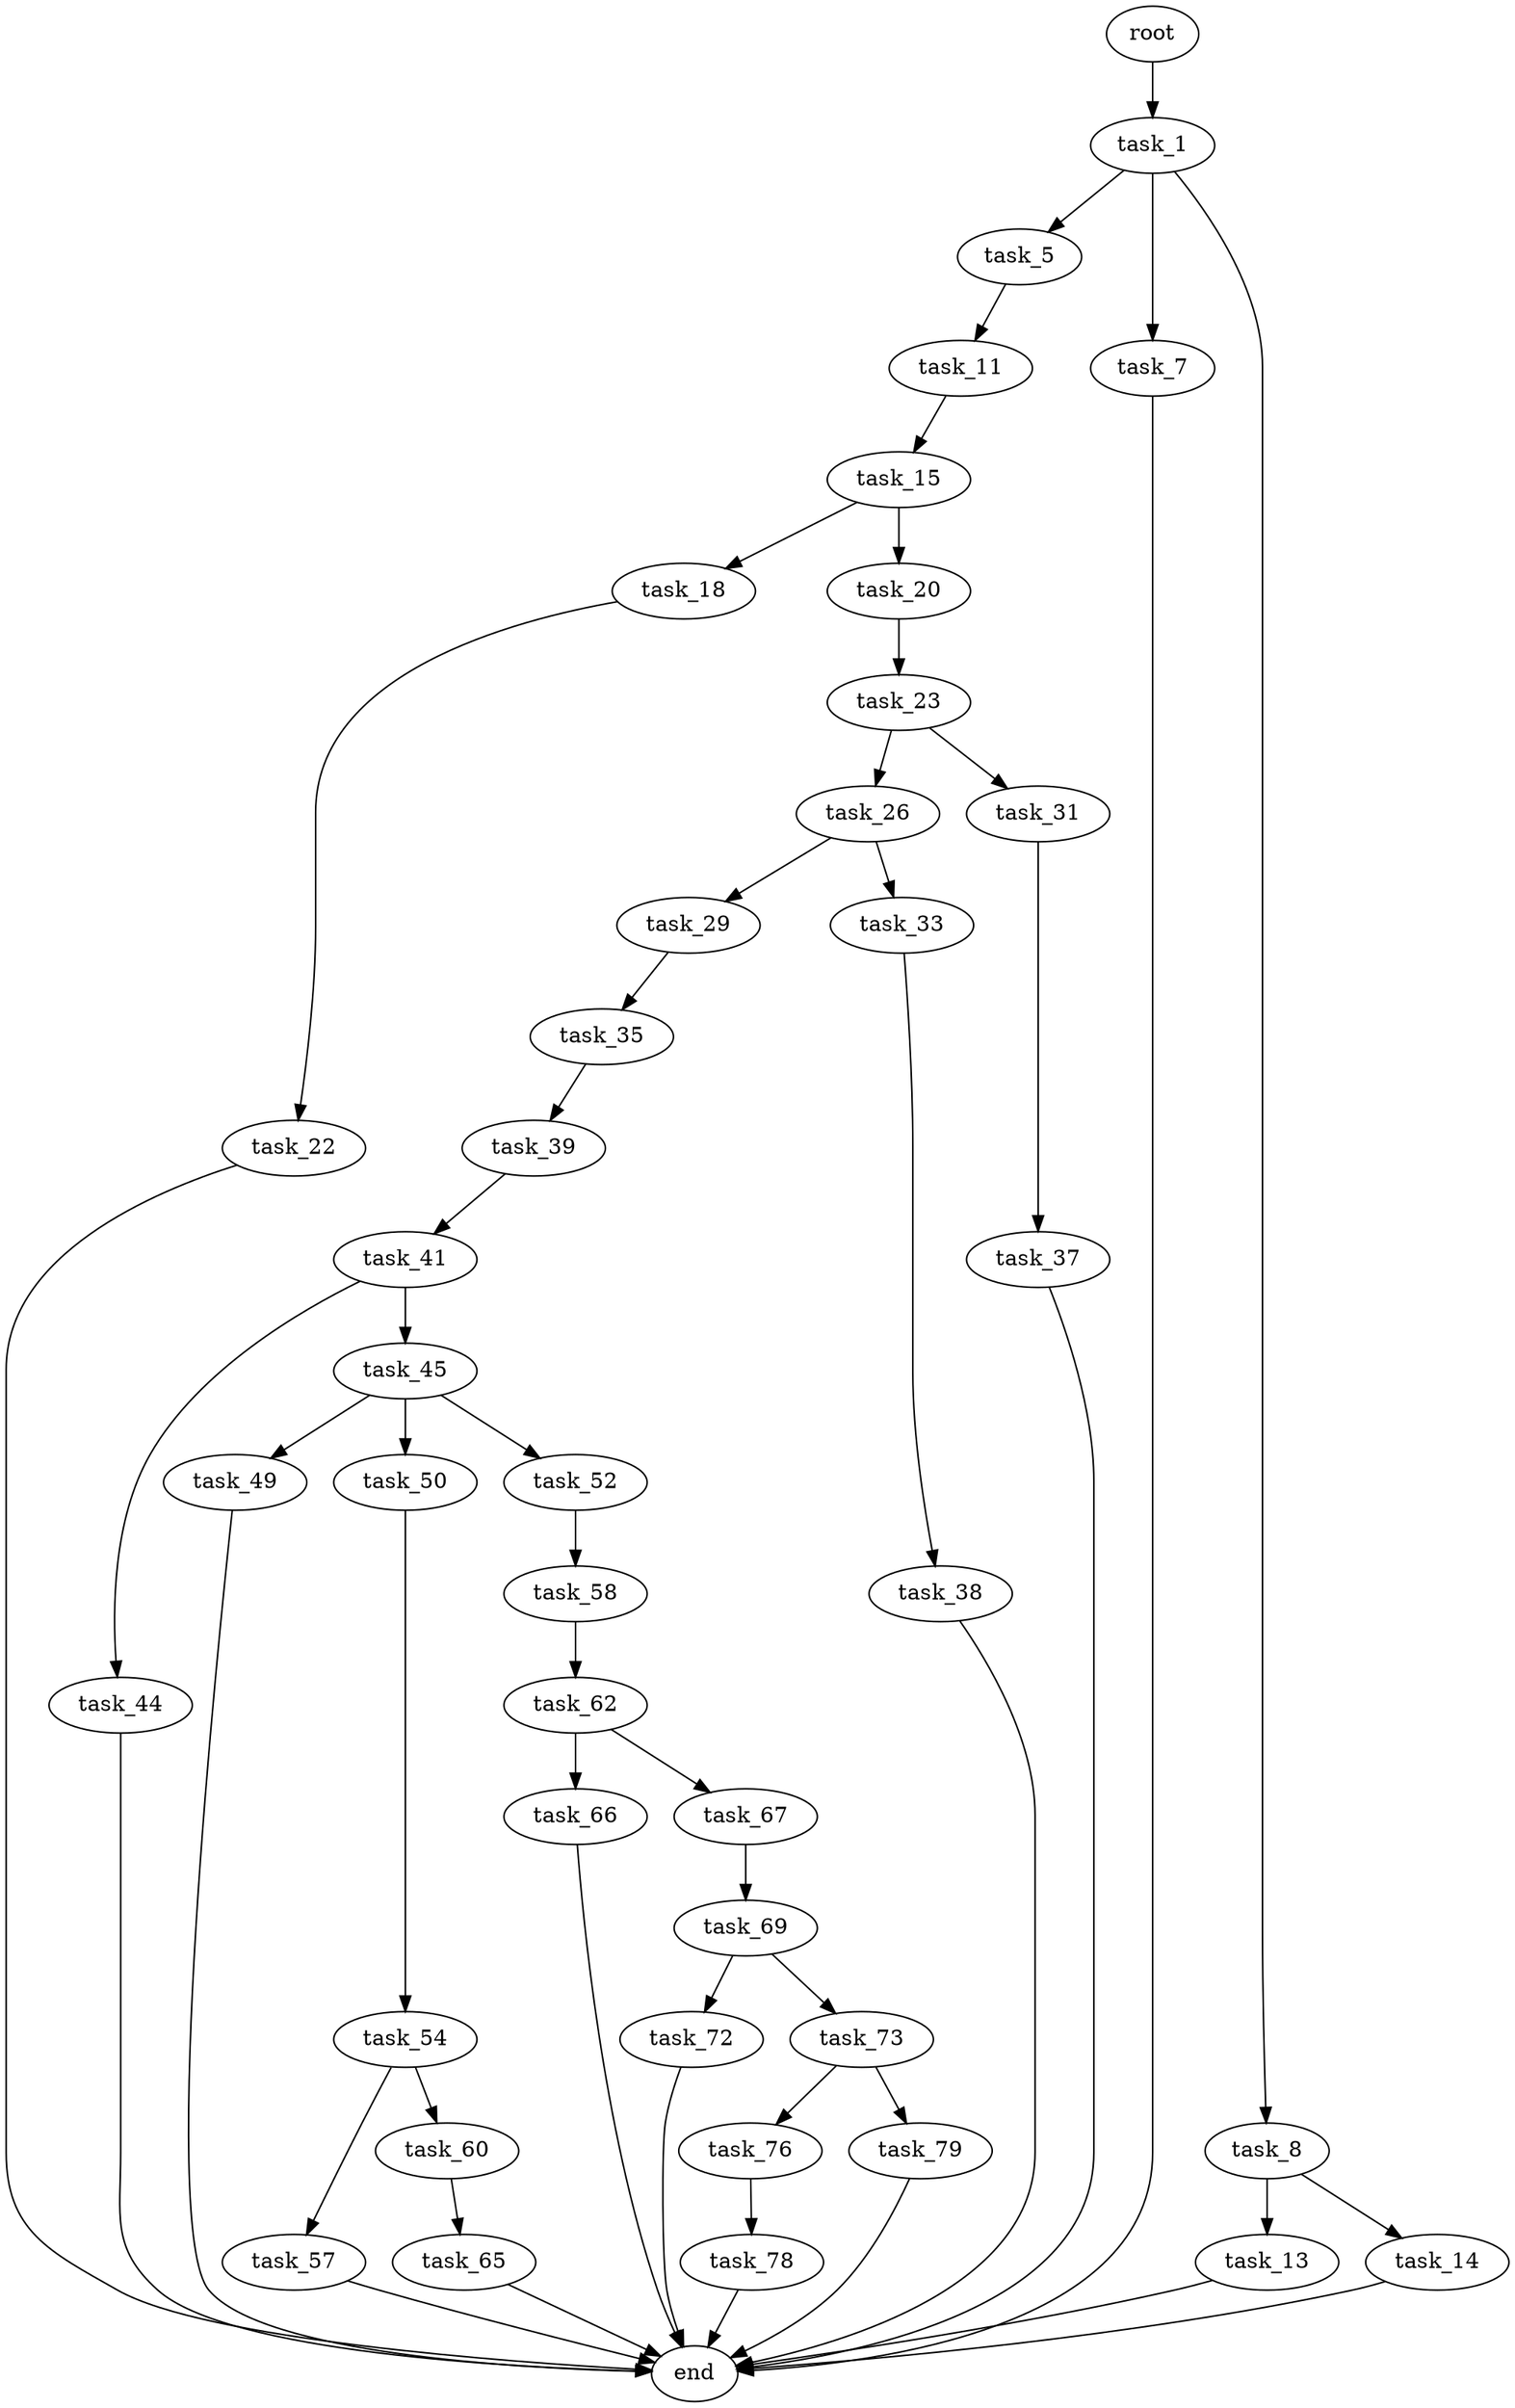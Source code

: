 digraph G {
  root [size="0.000000"];
  task_1 [size="520504173748.000000"];
  task_5 [size="368293445632.000000"];
  task_7 [size="365919080332.000000"];
  task_8 [size="8540772524.000000"];
  task_11 [size="26213731024.000000"];
  end [size="0.000000"];
  task_13 [size="231928233984.000000"];
  task_14 [size="8589934592.000000"];
  task_15 [size="3468726298.000000"];
  task_18 [size="68719476736.000000"];
  task_20 [size="20757709615.000000"];
  task_22 [size="28991029248.000000"];
  task_23 [size="368293445632.000000"];
  task_26 [size="223694585673.000000"];
  task_31 [size="35967114384.000000"];
  task_29 [size="4633055298.000000"];
  task_33 [size="26269188455.000000"];
  task_35 [size="165354839341.000000"];
  task_37 [size="671338111912.000000"];
  task_38 [size="259068191294.000000"];
  task_39 [size="4677948073.000000"];
  task_41 [size="5064589524.000000"];
  task_44 [size="1073741824000.000000"];
  task_45 [size="549755813888.000000"];
  task_49 [size="402520754263.000000"];
  task_50 [size="134217728000.000000"];
  task_52 [size="4667318470.000000"];
  task_54 [size="40004822666.000000"];
  task_58 [size="319032966976.000000"];
  task_57 [size="3948588253.000000"];
  task_60 [size="4408677994.000000"];
  task_62 [size="622314942444.000000"];
  task_65 [size="145710668904.000000"];
  task_66 [size="463051803979.000000"];
  task_67 [size="782757789696.000000"];
  task_69 [size="191145913888.000000"];
  task_72 [size="8589934592.000000"];
  task_73 [size="231928233984.000000"];
  task_76 [size="9551662166.000000"];
  task_79 [size="8423817554.000000"];
  task_78 [size="68719476736.000000"];

  root -> task_1 [size="1.000000"];
  task_1 -> task_5 [size="536870912.000000"];
  task_1 -> task_7 [size="536870912.000000"];
  task_1 -> task_8 [size="536870912.000000"];
  task_5 -> task_11 [size="411041792.000000"];
  task_7 -> end [size="1.000000"];
  task_8 -> task_13 [size="536870912.000000"];
  task_8 -> task_14 [size="536870912.000000"];
  task_11 -> task_15 [size="411041792.000000"];
  task_13 -> end [size="1.000000"];
  task_14 -> end [size="1.000000"];
  task_15 -> task_18 [size="209715200.000000"];
  task_15 -> task_20 [size="209715200.000000"];
  task_18 -> task_22 [size="134217728.000000"];
  task_20 -> task_23 [size="679477248.000000"];
  task_22 -> end [size="1.000000"];
  task_23 -> task_26 [size="411041792.000000"];
  task_23 -> task_31 [size="411041792.000000"];
  task_26 -> task_29 [size="411041792.000000"];
  task_26 -> task_33 [size="411041792.000000"];
  task_31 -> task_37 [size="838860800.000000"];
  task_29 -> task_35 [size="536870912.000000"];
  task_33 -> task_38 [size="75497472.000000"];
  task_35 -> task_39 [size="301989888.000000"];
  task_37 -> end [size="1.000000"];
  task_38 -> end [size="1.000000"];
  task_39 -> task_41 [size="75497472.000000"];
  task_41 -> task_44 [size="134217728.000000"];
  task_41 -> task_45 [size="134217728.000000"];
  task_44 -> end [size="1.000000"];
  task_45 -> task_49 [size="536870912.000000"];
  task_45 -> task_50 [size="536870912.000000"];
  task_45 -> task_52 [size="536870912.000000"];
  task_49 -> end [size="1.000000"];
  task_50 -> task_54 [size="209715200.000000"];
  task_52 -> task_58 [size="75497472.000000"];
  task_54 -> task_57 [size="838860800.000000"];
  task_54 -> task_60 [size="838860800.000000"];
  task_58 -> task_62 [size="301989888.000000"];
  task_57 -> end [size="1.000000"];
  task_60 -> task_65 [size="301989888.000000"];
  task_62 -> task_66 [size="536870912.000000"];
  task_62 -> task_67 [size="536870912.000000"];
  task_65 -> end [size="1.000000"];
  task_66 -> end [size="1.000000"];
  task_67 -> task_69 [size="679477248.000000"];
  task_69 -> task_72 [size="209715200.000000"];
  task_69 -> task_73 [size="209715200.000000"];
  task_72 -> end [size="1.000000"];
  task_73 -> task_76 [size="301989888.000000"];
  task_73 -> task_79 [size="301989888.000000"];
  task_76 -> task_78 [size="209715200.000000"];
  task_79 -> end [size="1.000000"];
  task_78 -> end [size="1.000000"];
}
